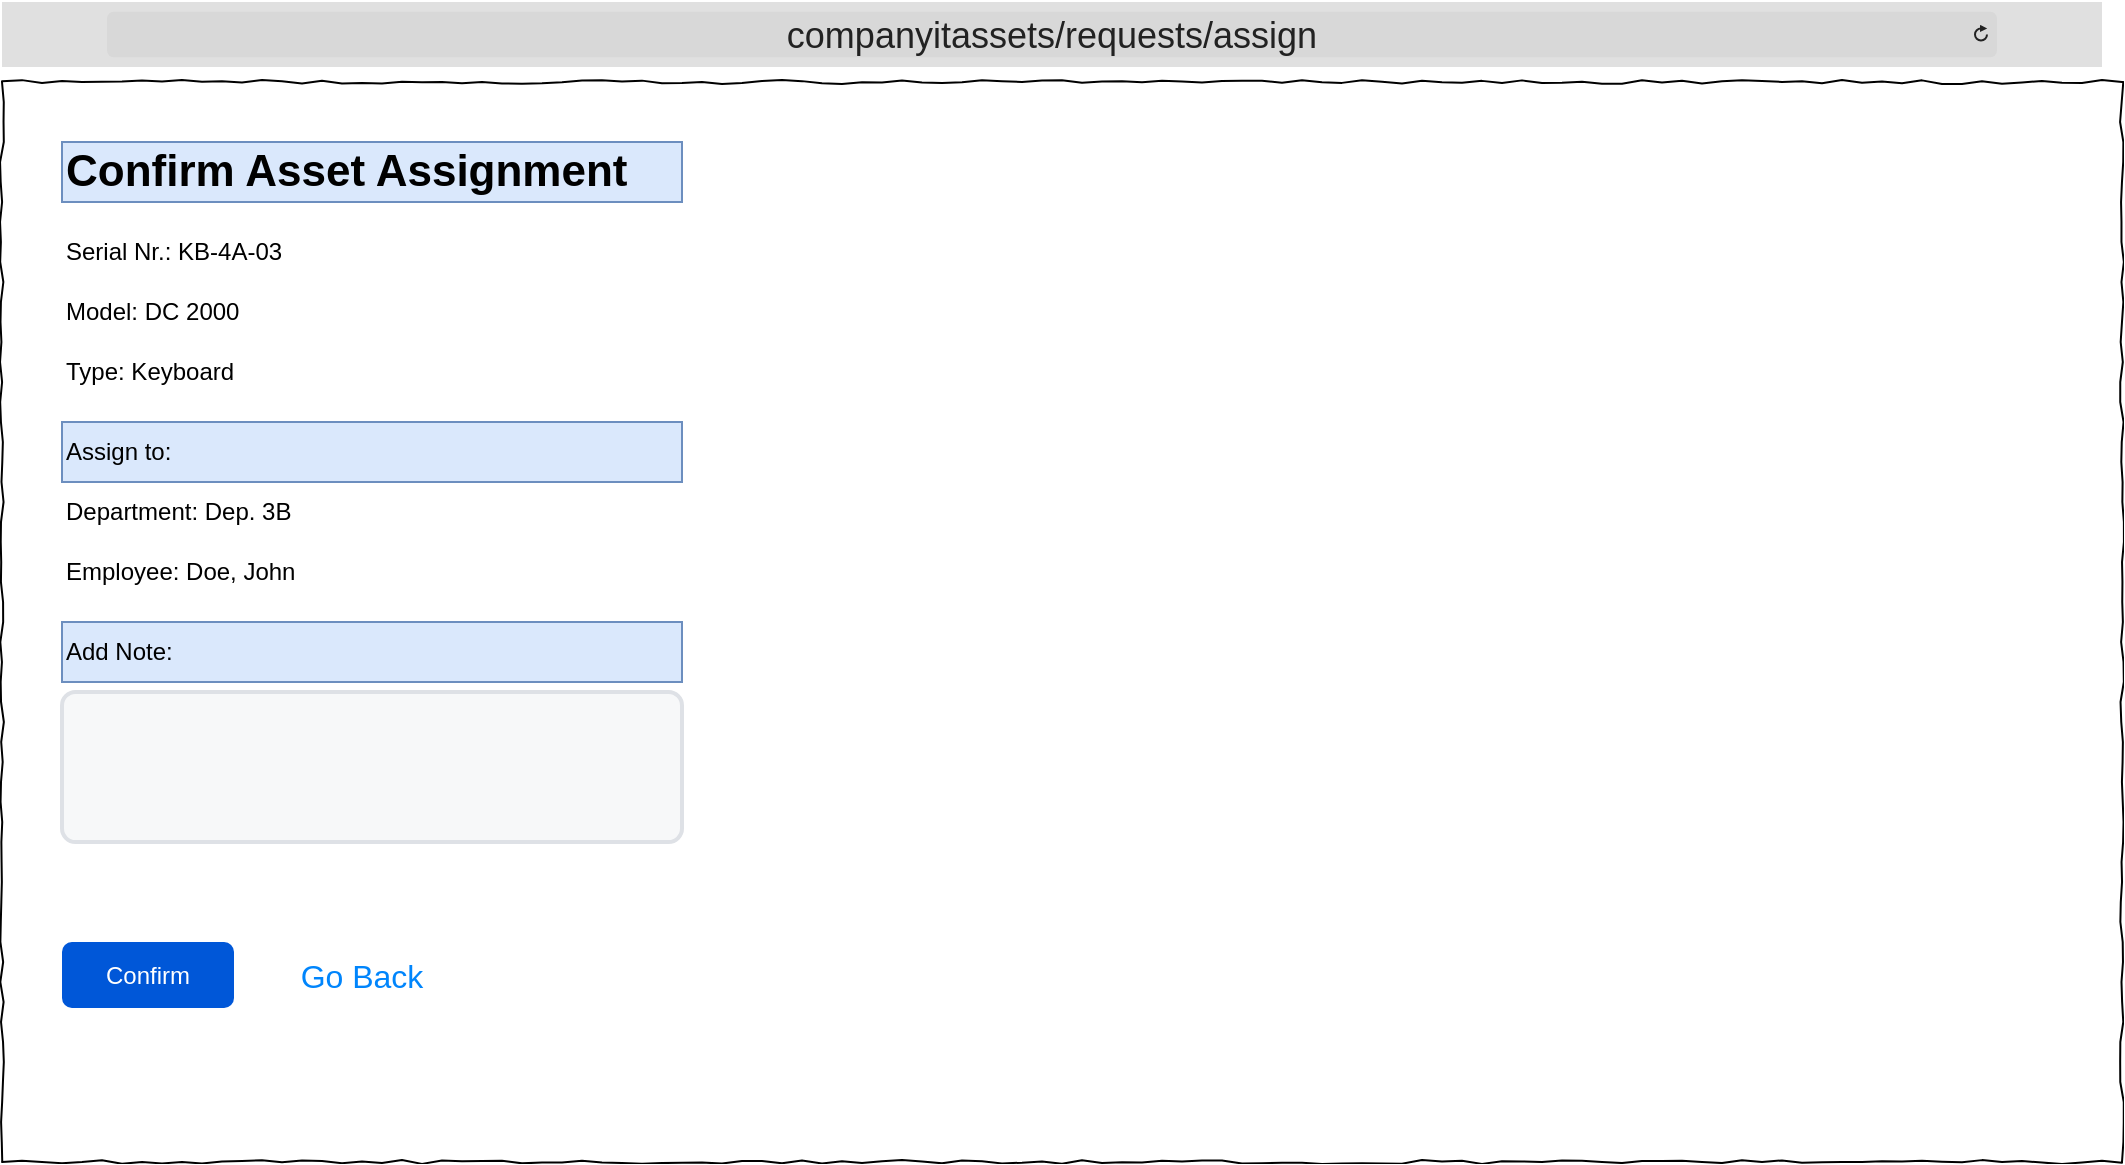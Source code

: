 <mxfile version="26.0.11">
  <diagram name="Page-1" id="03018318-947c-dd8e-b7a3-06fadd420f32">
    <mxGraphModel dx="3354" dy="1258" grid="1" gridSize="10" guides="1" tooltips="1" connect="1" arrows="1" fold="1" page="1" pageScale="1" pageWidth="1100" pageHeight="850" background="none" math="0" shadow="0">
      <root>
        <mxCell id="0" />
        <mxCell id="1" parent="0" />
        <mxCell id="677b7b8949515195-1" value="" style="whiteSpace=wrap;html=1;rounded=0;shadow=0;labelBackgroundColor=none;strokeColor=#000000;strokeWidth=1;fillColor=none;fontFamily=Verdana;fontSize=12;fontColor=#000000;align=center;comic=1;" parent="1" vertex="1">
          <mxGeometry x="20" y="40" width="1060" height="540" as="geometry" />
        </mxCell>
        <mxCell id="zX-MKMj06BqSPDNbv460-1" value="&lt;font style=&quot;font-size: 18px;&quot;&gt;companyitassets/requests/assign&lt;/font&gt;" style="html=1;strokeWidth=1;shadow=0;dashed=0;shape=mxgraph.ios7ui.url;fillColor=#e0e0e0;strokeColor=#c0c0c0;buttonText=;strokeColor2=#222222;fontColor=#222222;fontSize=8;spacingTop=2;align=center;whiteSpace=wrap;" parent="1" vertex="1">
          <mxGeometry x="20" width="1050" height="32.5" as="geometry" />
        </mxCell>
        <mxCell id="jI0FUVDDmnsVGlyPz0Rm-1" value="&lt;font style=&quot;font-size: 22px;&quot;&gt;&lt;b&gt;Confirm Asset Assignment&lt;/b&gt;&lt;/font&gt;" style="text;html=1;align=left;verticalAlign=middle;whiteSpace=wrap;rounded=0;fillColor=#dae8fc;strokeColor=#6c8ebf;" parent="1" vertex="1">
          <mxGeometry x="50" y="70" width="310" height="30" as="geometry" />
        </mxCell>
        <mxCell id="jI0FUVDDmnsVGlyPz0Rm-2" value="Serial Nr.: KB-4A-03" style="text;html=1;align=left;verticalAlign=middle;whiteSpace=wrap;rounded=0;" parent="1" vertex="1">
          <mxGeometry x="50" y="110" width="230" height="30" as="geometry" />
        </mxCell>
        <mxCell id="jI0FUVDDmnsVGlyPz0Rm-3" value="Model: DC 2000" style="text;html=1;align=left;verticalAlign=middle;whiteSpace=wrap;rounded=0;" parent="1" vertex="1">
          <mxGeometry x="50" y="140" width="230" height="30" as="geometry" />
        </mxCell>
        <mxCell id="jI0FUVDDmnsVGlyPz0Rm-4" value="Type: Keyboard" style="text;html=1;align=left;verticalAlign=middle;whiteSpace=wrap;rounded=0;" parent="1" vertex="1">
          <mxGeometry x="50" y="170" width="230" height="30" as="geometry" />
        </mxCell>
        <mxCell id="jI0FUVDDmnsVGlyPz0Rm-5" value="Assign to:" style="text;html=1;align=left;verticalAlign=middle;whiteSpace=wrap;rounded=0;fillColor=#dae8fc;strokeColor=#6c8ebf;" parent="1" vertex="1">
          <mxGeometry x="50" y="210" width="310" height="30" as="geometry" />
        </mxCell>
        <mxCell id="jI0FUVDDmnsVGlyPz0Rm-6" value="Department: Dep. 3B" style="text;html=1;align=left;verticalAlign=middle;whiteSpace=wrap;rounded=0;" parent="1" vertex="1">
          <mxGeometry x="50" y="240" width="230" height="30" as="geometry" />
        </mxCell>
        <mxCell id="jI0FUVDDmnsVGlyPz0Rm-7" value="Employee: Doe, John" style="text;html=1;align=left;verticalAlign=middle;whiteSpace=wrap;rounded=0;" parent="1" vertex="1">
          <mxGeometry x="50" y="270" width="230" height="30" as="geometry" />
        </mxCell>
        <mxCell id="jI0FUVDDmnsVGlyPz0Rm-9" value="" style="rounded=1;arcSize=9;fillColor=#F7F8F9;align=left;spacingLeft=5;strokeColor=#DEE1E6;html=1;strokeWidth=2;fontSize=12" parent="1" vertex="1">
          <mxGeometry x="50" y="345" width="310" height="75" as="geometry" />
        </mxCell>
        <mxCell id="jI0FUVDDmnsVGlyPz0Rm-10" value="Add Note:" style="text;html=1;align=left;verticalAlign=middle;whiteSpace=wrap;rounded=0;fillColor=#dae8fc;strokeColor=#6c8ebf;" parent="1" vertex="1">
          <mxGeometry x="50" y="310" width="310" height="30" as="geometry" />
        </mxCell>
        <mxCell id="jI0FUVDDmnsVGlyPz0Rm-11" value="Confirm" style="rounded=1;fillColor=#0057D8;strokeColor=none;html=1;whiteSpace=wrap;fontColor=#ffffff;align=center;verticalAlign=middle;fontStyle=0;fontSize=12;sketch=0;" parent="1" vertex="1">
          <mxGeometry x="50" y="470" width="86" height="33" as="geometry" />
        </mxCell>
        <mxCell id="jI0FUVDDmnsVGlyPz0Rm-13" value="Go Back" style="html=1;shadow=0;dashed=0;shape=mxgraph.bootstrap.rrect;rSize=5;strokeColor=none;strokeWidth=1;fillColor=none;fontColor=#0085FC;whiteSpace=wrap;align=center;verticalAlign=middle;spacingLeft=0;fontStyle=0;fontSize=16;spacing=5;" parent="1" vertex="1">
          <mxGeometry x="160" y="466.5" width="80" height="40" as="geometry" />
        </mxCell>
      </root>
    </mxGraphModel>
  </diagram>
</mxfile>
